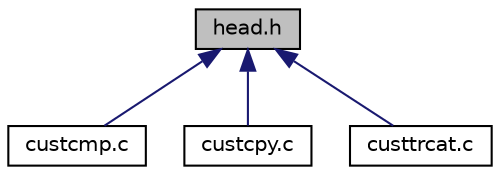 digraph "head.h"
{
 // LATEX_PDF_SIZE
  edge [fontname="Helvetica",fontsize="10",labelfontname="Helvetica",labelfontsize="10"];
  node [fontname="Helvetica",fontsize="10",shape=record];
  Node1 [label="head.h",height=0.2,width=0.4,color="black", fillcolor="grey75", style="filled", fontcolor="black",tooltip=" "];
  Node1 -> Node2 [dir="back",color="midnightblue",fontsize="10",style="solid",fontname="Helvetica"];
  Node2 [label="custcmp.c",height=0.2,width=0.4,color="black", fillcolor="white", style="filled",URL="$custcmp_8c.html",tooltip=" "];
  Node1 -> Node3 [dir="back",color="midnightblue",fontsize="10",style="solid",fontname="Helvetica"];
  Node3 [label="custcpy.c",height=0.2,width=0.4,color="black", fillcolor="white", style="filled",URL="$custcpy_8c.html",tooltip=" "];
  Node1 -> Node4 [dir="back",color="midnightblue",fontsize="10",style="solid",fontname="Helvetica"];
  Node4 [label="custtrcat.c",height=0.2,width=0.4,color="black", fillcolor="white", style="filled",URL="$custtrcat_8c.html",tooltip=" "];
}
